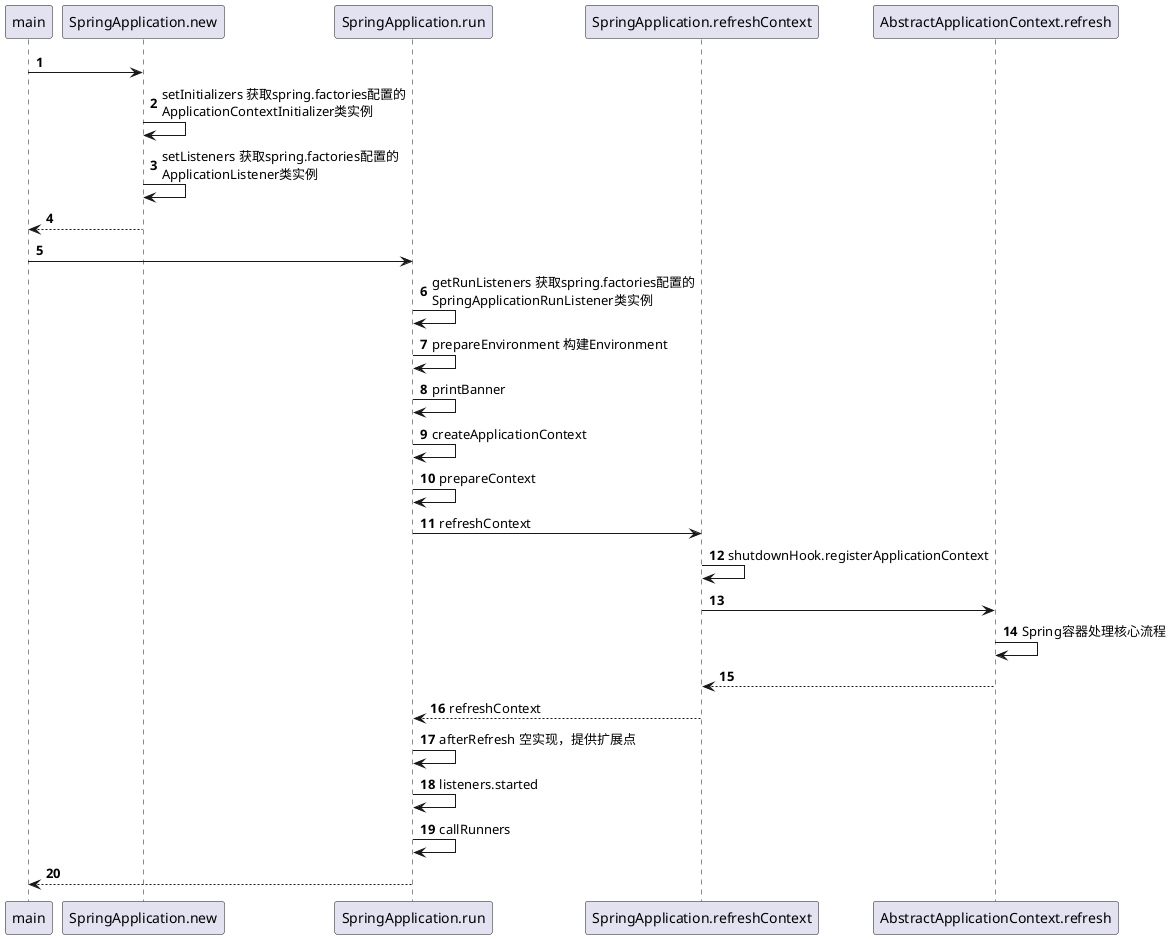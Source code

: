 @startuml
'https://plantuml.com/sequence-diagram

autonumber

main -> SpringApplication.new
SpringApplication.new -> SpringApplication.new : setInitializers 获取spring.factories配置的\nApplicationContextInitializer类实例
SpringApplication.new -> SpringApplication.new : setListeners 获取spring.factories配置的\nApplicationListener类实例
SpringApplication.new --> main
main -> SpringApplication.run
SpringApplication.run -> SpringApplication.run : getRunListeners 获取spring.factories配置的\nSpringApplicationRunListener类实例
SpringApplication.run -> SpringApplication.run : prepareEnvironment 构建Environment
SpringApplication.run -> SpringApplication.run : printBanner
SpringApplication.run -> SpringApplication.run : createApplicationContext
SpringApplication.run -> SpringApplication.run : prepareContext
SpringApplication.run -> SpringApplication.refreshContext : refreshContext
SpringApplication.refreshContext -> SpringApplication.refreshContext : shutdownHook.registerApplicationContext
SpringApplication.refreshContext -> AbstractApplicationContext.refresh
AbstractApplicationContext.refresh -> AbstractApplicationContext.refresh : Spring容器处理核心流程
AbstractApplicationContext.refresh --> SpringApplication.refreshContext
SpringApplication.refreshContext --> SpringApplication.run : refreshContext
SpringApplication.run -> SpringApplication.run : afterRefresh 空实现，提供扩展点
SpringApplication.run -> SpringApplication.run : listeners.started
SpringApplication.run -> SpringApplication.run : callRunners
SpringApplication.run --> main

@enduml
